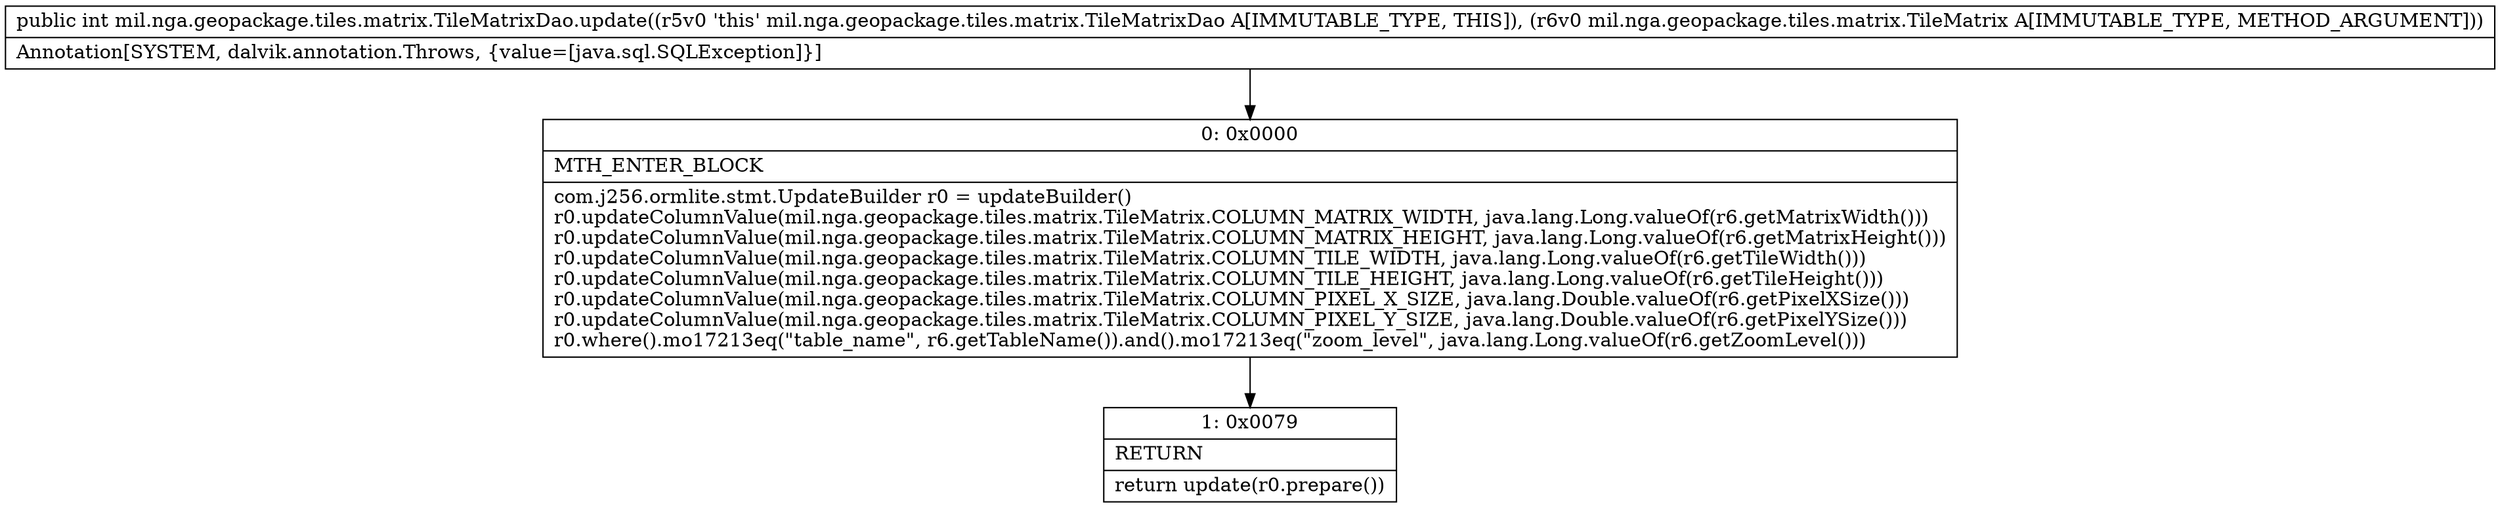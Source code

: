 digraph "CFG formil.nga.geopackage.tiles.matrix.TileMatrixDao.update(Lmil\/nga\/geopackage\/tiles\/matrix\/TileMatrix;)I" {
Node_0 [shape=record,label="{0\:\ 0x0000|MTH_ENTER_BLOCK\l|com.j256.ormlite.stmt.UpdateBuilder r0 = updateBuilder()\lr0.updateColumnValue(mil.nga.geopackage.tiles.matrix.TileMatrix.COLUMN_MATRIX_WIDTH, java.lang.Long.valueOf(r6.getMatrixWidth()))\lr0.updateColumnValue(mil.nga.geopackage.tiles.matrix.TileMatrix.COLUMN_MATRIX_HEIGHT, java.lang.Long.valueOf(r6.getMatrixHeight()))\lr0.updateColumnValue(mil.nga.geopackage.tiles.matrix.TileMatrix.COLUMN_TILE_WIDTH, java.lang.Long.valueOf(r6.getTileWidth()))\lr0.updateColumnValue(mil.nga.geopackage.tiles.matrix.TileMatrix.COLUMN_TILE_HEIGHT, java.lang.Long.valueOf(r6.getTileHeight()))\lr0.updateColumnValue(mil.nga.geopackage.tiles.matrix.TileMatrix.COLUMN_PIXEL_X_SIZE, java.lang.Double.valueOf(r6.getPixelXSize()))\lr0.updateColumnValue(mil.nga.geopackage.tiles.matrix.TileMatrix.COLUMN_PIXEL_Y_SIZE, java.lang.Double.valueOf(r6.getPixelYSize()))\lr0.where().mo17213eq(\"table_name\", r6.getTableName()).and().mo17213eq(\"zoom_level\", java.lang.Long.valueOf(r6.getZoomLevel()))\l}"];
Node_1 [shape=record,label="{1\:\ 0x0079|RETURN\l|return update(r0.prepare())\l}"];
MethodNode[shape=record,label="{public int mil.nga.geopackage.tiles.matrix.TileMatrixDao.update((r5v0 'this' mil.nga.geopackage.tiles.matrix.TileMatrixDao A[IMMUTABLE_TYPE, THIS]), (r6v0 mil.nga.geopackage.tiles.matrix.TileMatrix A[IMMUTABLE_TYPE, METHOD_ARGUMENT]))  | Annotation[SYSTEM, dalvik.annotation.Throws, \{value=[java.sql.SQLException]\}]\l}"];
MethodNode -> Node_0;
Node_0 -> Node_1;
}

